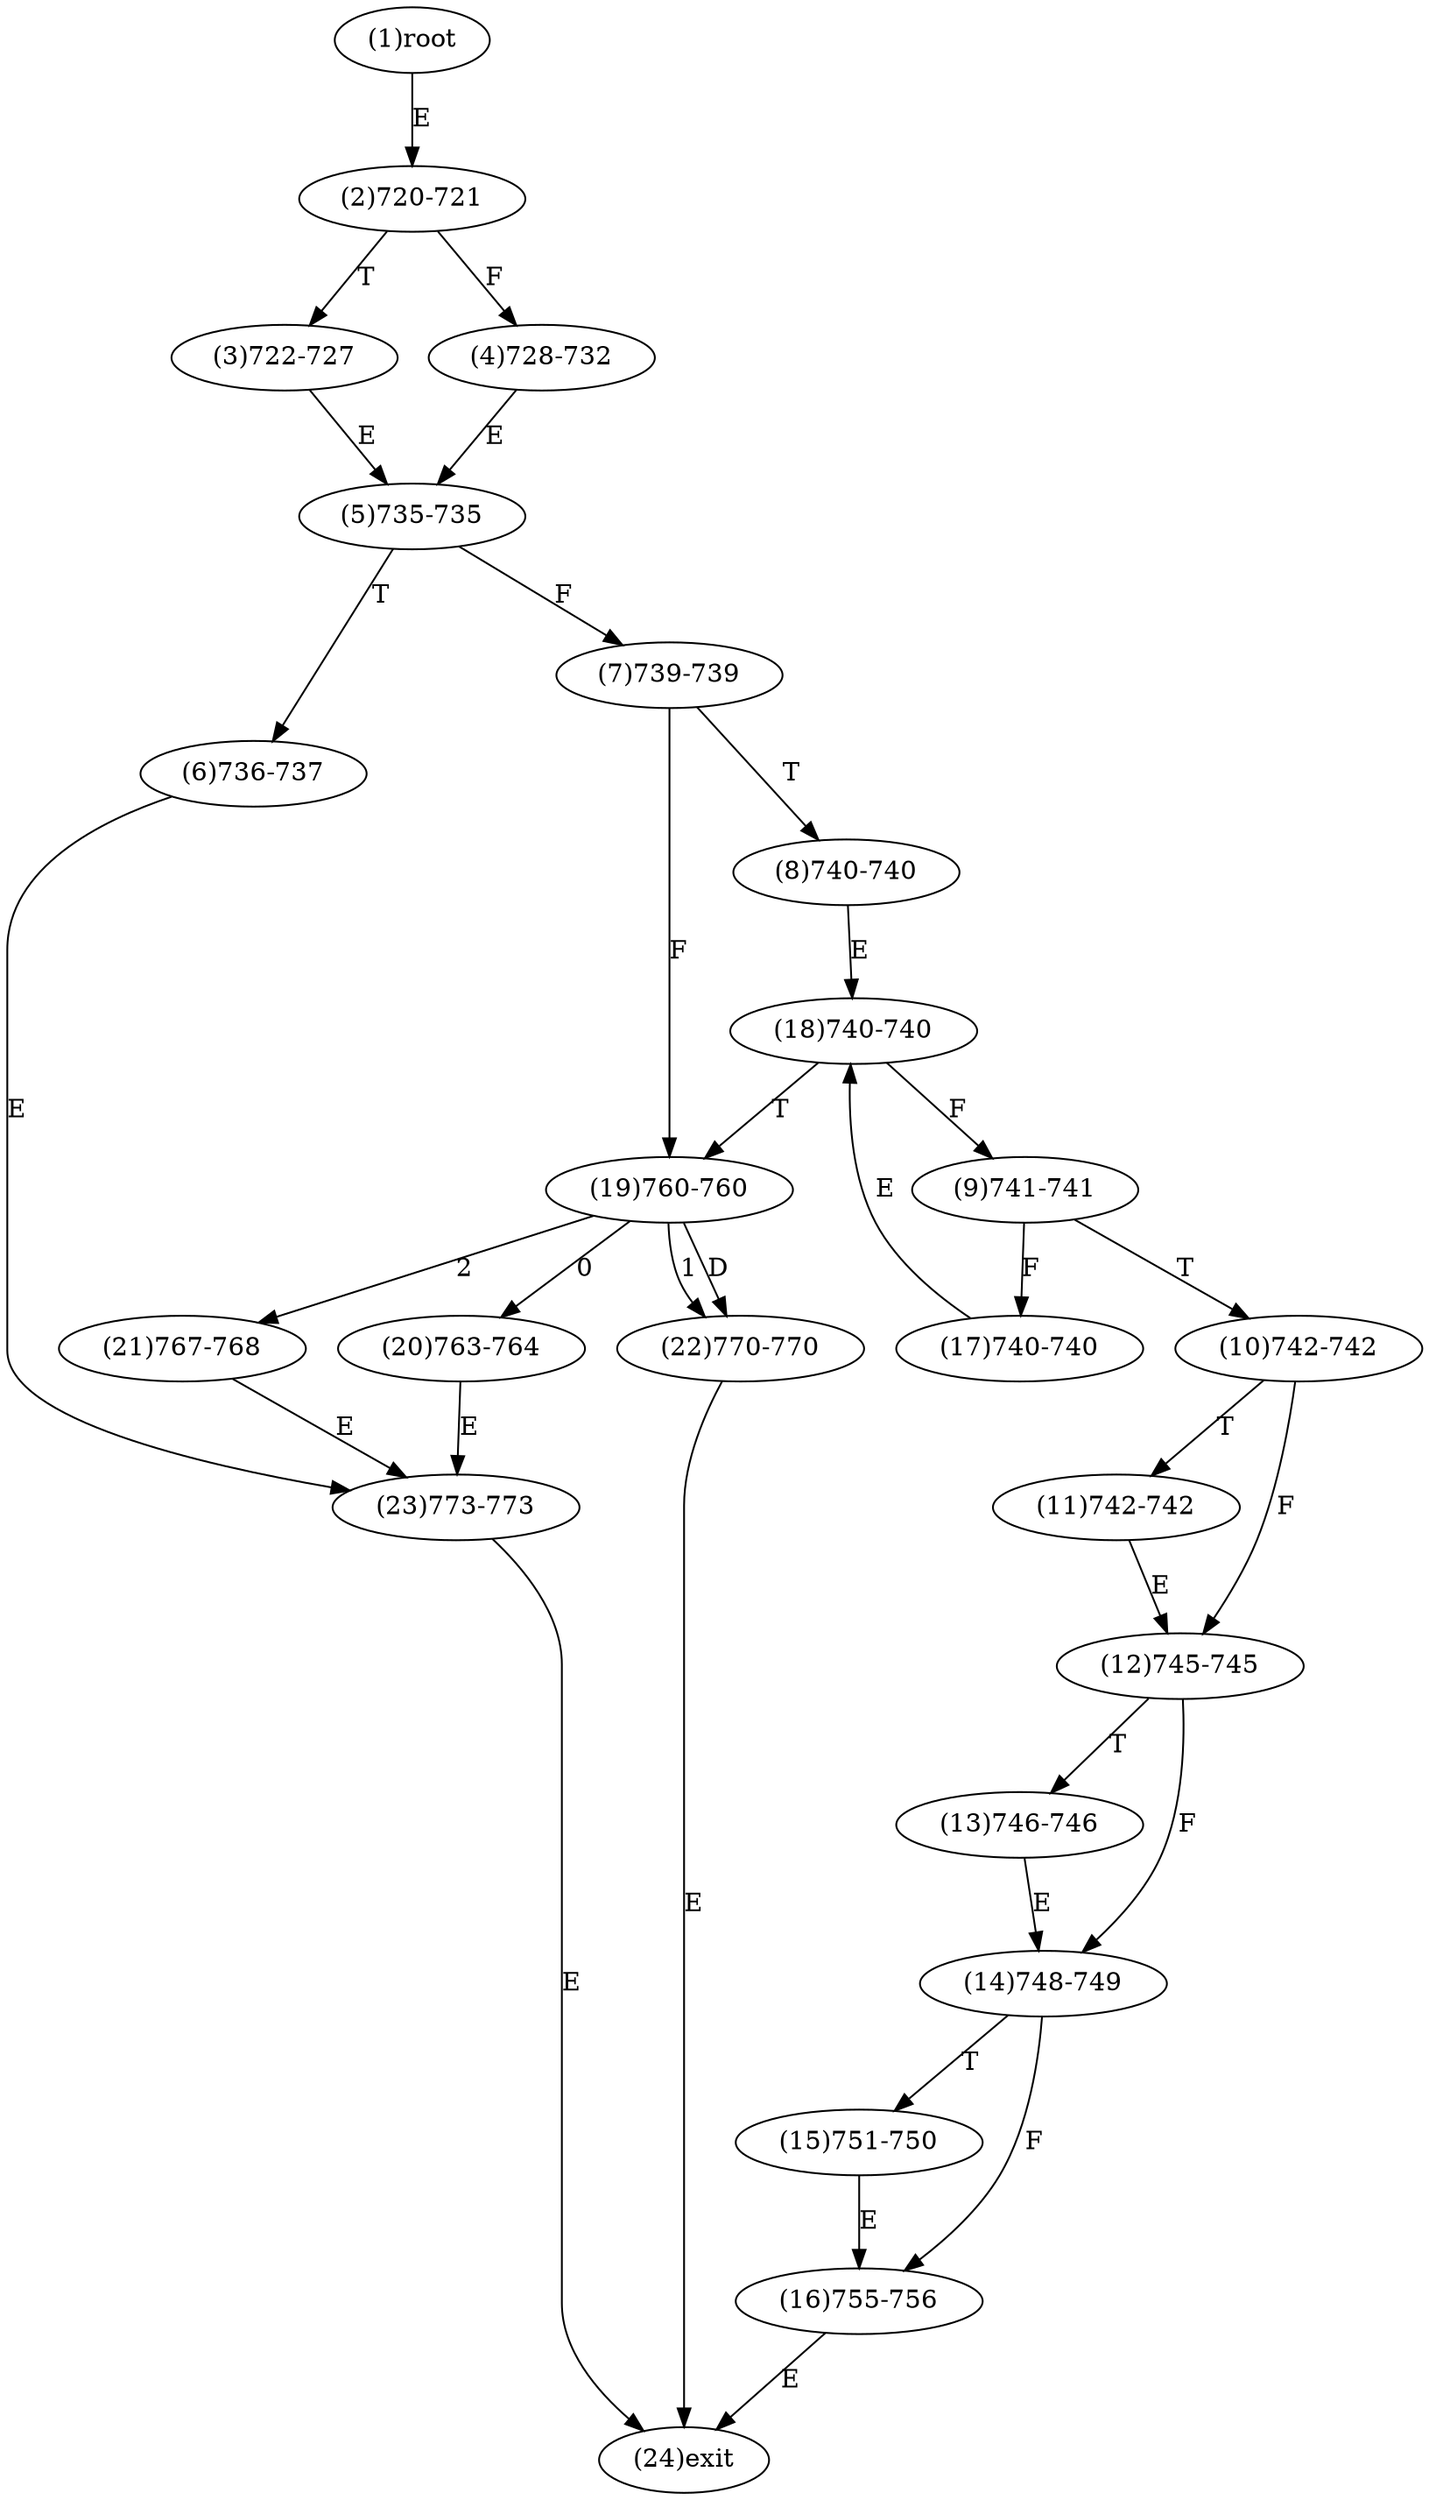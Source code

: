 digraph "" { 
1[ label="(1)root"];
2[ label="(2)720-721"];
3[ label="(3)722-727"];
4[ label="(4)728-732"];
5[ label="(5)735-735"];
6[ label="(6)736-737"];
7[ label="(7)739-739"];
8[ label="(8)740-740"];
9[ label="(9)741-741"];
10[ label="(10)742-742"];
11[ label="(11)742-742"];
12[ label="(12)745-745"];
13[ label="(13)746-746"];
14[ label="(14)748-749"];
15[ label="(15)751-750"];
17[ label="(17)740-740"];
16[ label="(16)755-756"];
19[ label="(19)760-760"];
18[ label="(18)740-740"];
21[ label="(21)767-768"];
20[ label="(20)763-764"];
23[ label="(23)773-773"];
22[ label="(22)770-770"];
24[ label="(24)exit"];
1->2[ label="E"];
2->4[ label="F"];
2->3[ label="T"];
3->5[ label="E"];
4->5[ label="E"];
5->7[ label="F"];
5->6[ label="T"];
6->23[ label="E"];
7->19[ label="F"];
7->8[ label="T"];
8->18[ label="E"];
9->17[ label="F"];
9->10[ label="T"];
10->12[ label="F"];
10->11[ label="T"];
11->12[ label="E"];
12->14[ label="F"];
12->13[ label="T"];
13->14[ label="E"];
14->16[ label="F"];
14->15[ label="T"];
15->16[ label="E"];
16->24[ label="E"];
17->18[ label="E"];
18->9[ label="F"];
18->19[ label="T"];
19->20[ label="0"];
19->22[ label="1"];
19->21[ label="2"];
19->22[ label="D"];
20->23[ label="E"];
21->23[ label="E"];
22->24[ label="E"];
23->24[ label="E"];
}